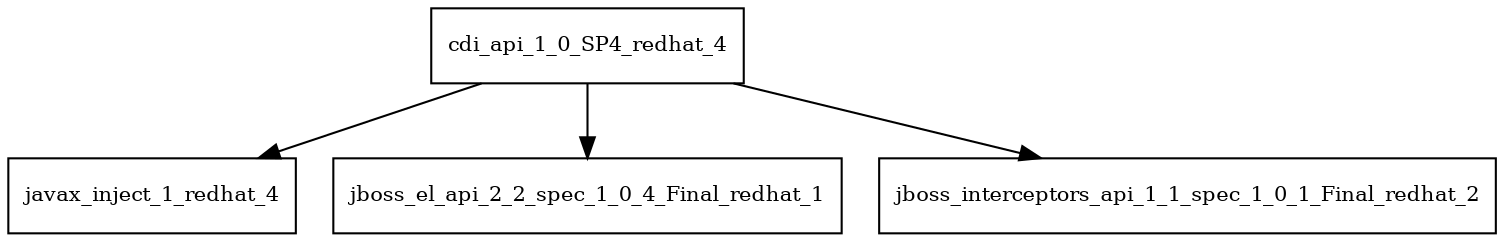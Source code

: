 digraph cdi_api_1_0_SP4_redhat_4_dependencies {
  node [shape = box, fontsize=10.0];
  cdi_api_1_0_SP4_redhat_4 -> javax_inject_1_redhat_4;
  cdi_api_1_0_SP4_redhat_4 -> jboss_el_api_2_2_spec_1_0_4_Final_redhat_1;
  cdi_api_1_0_SP4_redhat_4 -> jboss_interceptors_api_1_1_spec_1_0_1_Final_redhat_2;
}
